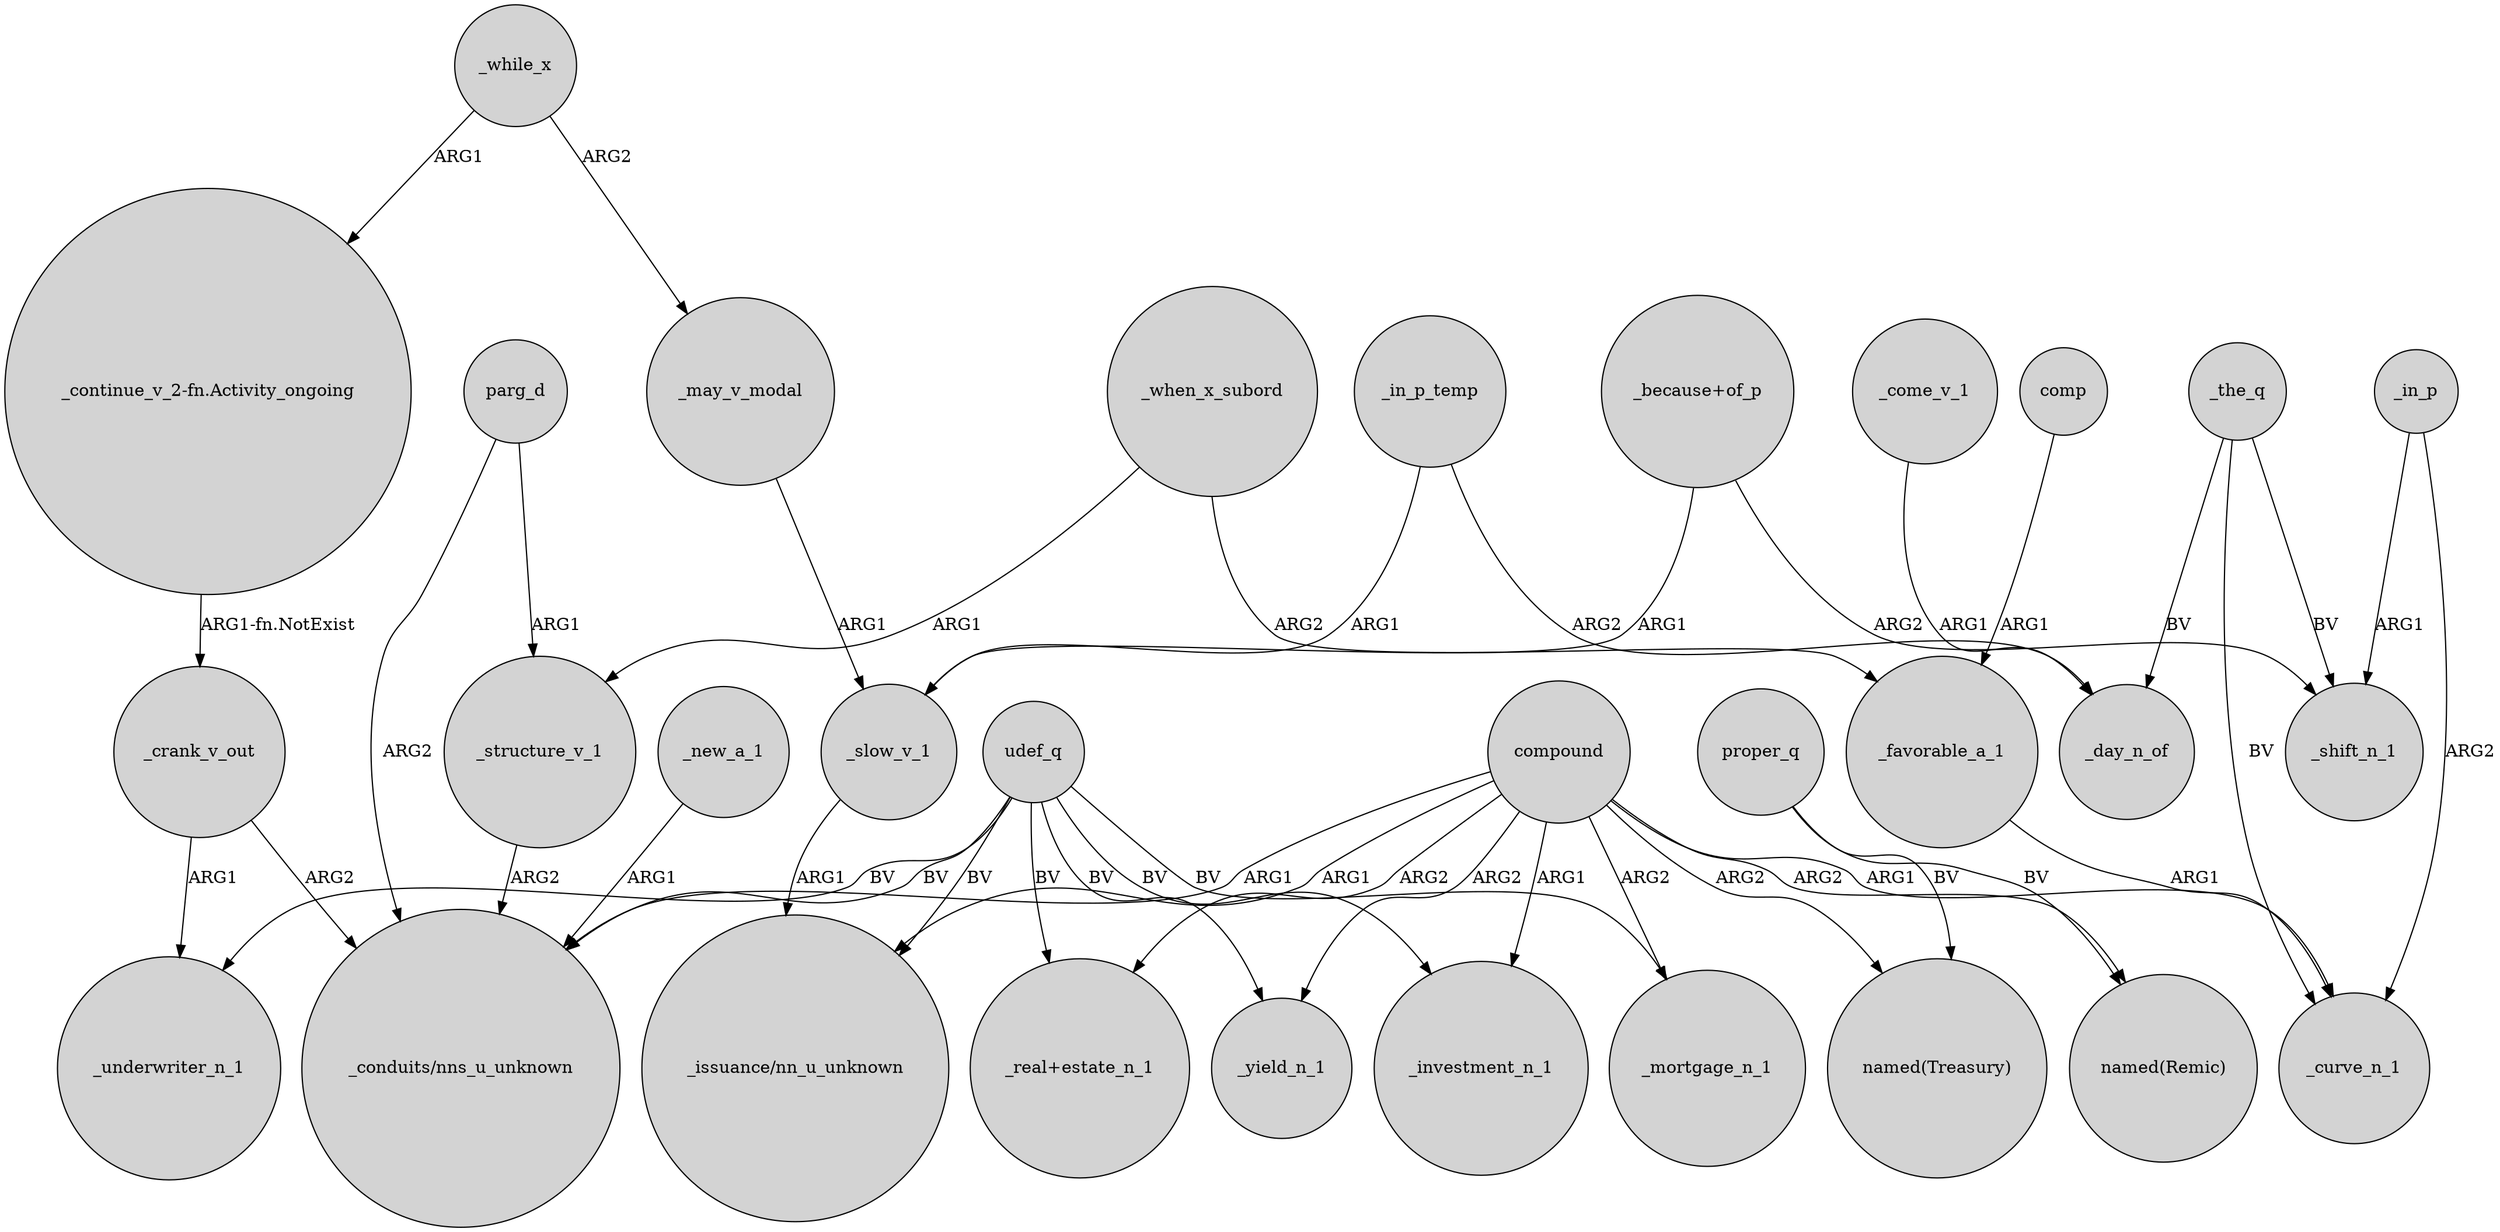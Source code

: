 digraph {
	node [shape=circle style=filled]
	compound -> "_issuance/nn_u_unknown" [label=ARG1]
	compound -> "named(Treasury)" [label=ARG2]
	udef_q -> "_conduits/nns_u_unknown" [label=BV]
	_may_v_modal -> _slow_v_1 [label=ARG1]
	parg_d -> "_conduits/nns_u_unknown" [label=ARG2]
	_when_x_subord -> _structure_v_1 [label=ARG1]
	"_continue_v_2-fn.Activity_ongoing" -> _crank_v_out [label="ARG1-fn.NotExist"]
	udef_q -> _mortgage_n_1 [label=BV]
	_the_q -> _curve_n_1 [label=BV]
	compound -> "_conduits/nns_u_unknown" [label=ARG1]
	udef_q -> "_issuance/nn_u_unknown" [label=BV]
	compound -> "named(Remic)" [label=ARG2]
	"_because+of_p" -> _shift_n_1 [label=ARG2]
	proper_q -> "named(Remic)" [label=BV]
	_in_p -> _shift_n_1 [label=ARG1]
	compound -> _mortgage_n_1 [label=ARG2]
	_come_v_1 -> _day_n_of [label=ARG1]
	_new_a_1 -> "_conduits/nns_u_unknown" [label=ARG1]
	_in_p_temp -> _slow_v_1 [label=ARG1]
	_in_p -> _curve_n_1 [label=ARG2]
	compound -> _curve_n_1 [label=ARG1]
	compound -> "_real+estate_n_1" [label=ARG2]
	_crank_v_out -> _underwriter_n_1 [label=ARG1]
	compound -> _investment_n_1 [label=ARG1]
	_the_q -> _day_n_of [label=BV]
	_favorable_a_1 -> _curve_n_1 [label=ARG1]
	_crank_v_out -> "_conduits/nns_u_unknown" [label=ARG2]
	_in_p_temp -> _day_n_of [label=ARG2]
	"_because+of_p" -> _slow_v_1 [label=ARG1]
	_slow_v_1 -> "_issuance/nn_u_unknown" [label=ARG1]
	udef_q -> _underwriter_n_1 [label=BV]
	_when_x_subord -> _favorable_a_1 [label=ARG2]
	udef_q -> "_real+estate_n_1" [label=BV]
	_while_x -> "_continue_v_2-fn.Activity_ongoing" [label=ARG1]
	proper_q -> "named(Treasury)" [label=BV]
	udef_q -> _investment_n_1 [label=BV]
	comp -> _favorable_a_1 [label=ARG1]
	compound -> _yield_n_1 [label=ARG2]
	_while_x -> _may_v_modal [label=ARG2]
	udef_q -> _yield_n_1 [label=BV]
	_structure_v_1 -> "_conduits/nns_u_unknown" [label=ARG2]
	_the_q -> _shift_n_1 [label=BV]
	parg_d -> _structure_v_1 [label=ARG1]
}
